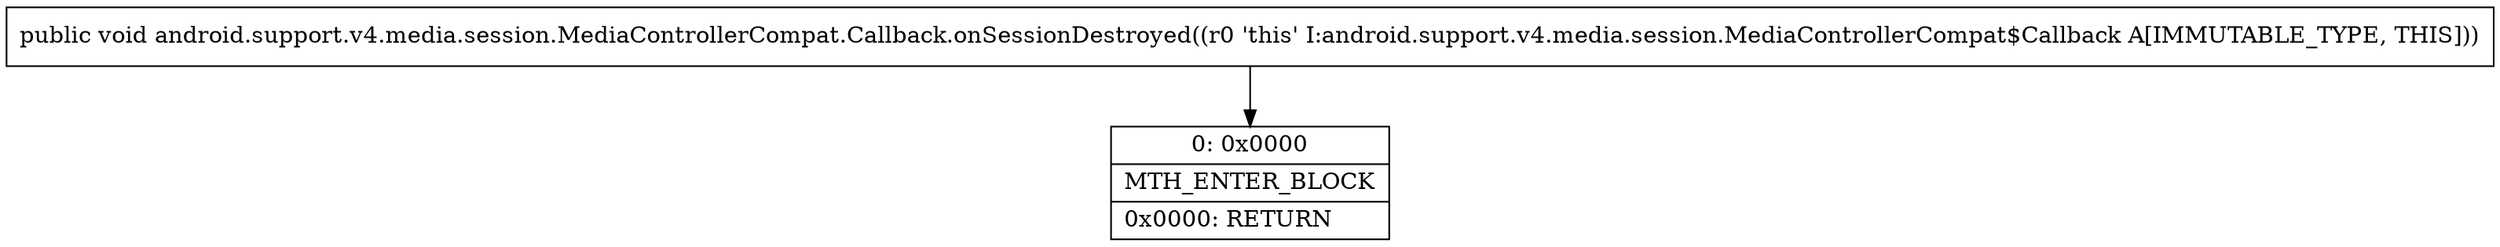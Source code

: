 digraph "CFG forandroid.support.v4.media.session.MediaControllerCompat.Callback.onSessionDestroyed()V" {
Node_0 [shape=record,label="{0\:\ 0x0000|MTH_ENTER_BLOCK\l|0x0000: RETURN   \l}"];
MethodNode[shape=record,label="{public void android.support.v4.media.session.MediaControllerCompat.Callback.onSessionDestroyed((r0 'this' I:android.support.v4.media.session.MediaControllerCompat$Callback A[IMMUTABLE_TYPE, THIS])) }"];
MethodNode -> Node_0;
}


